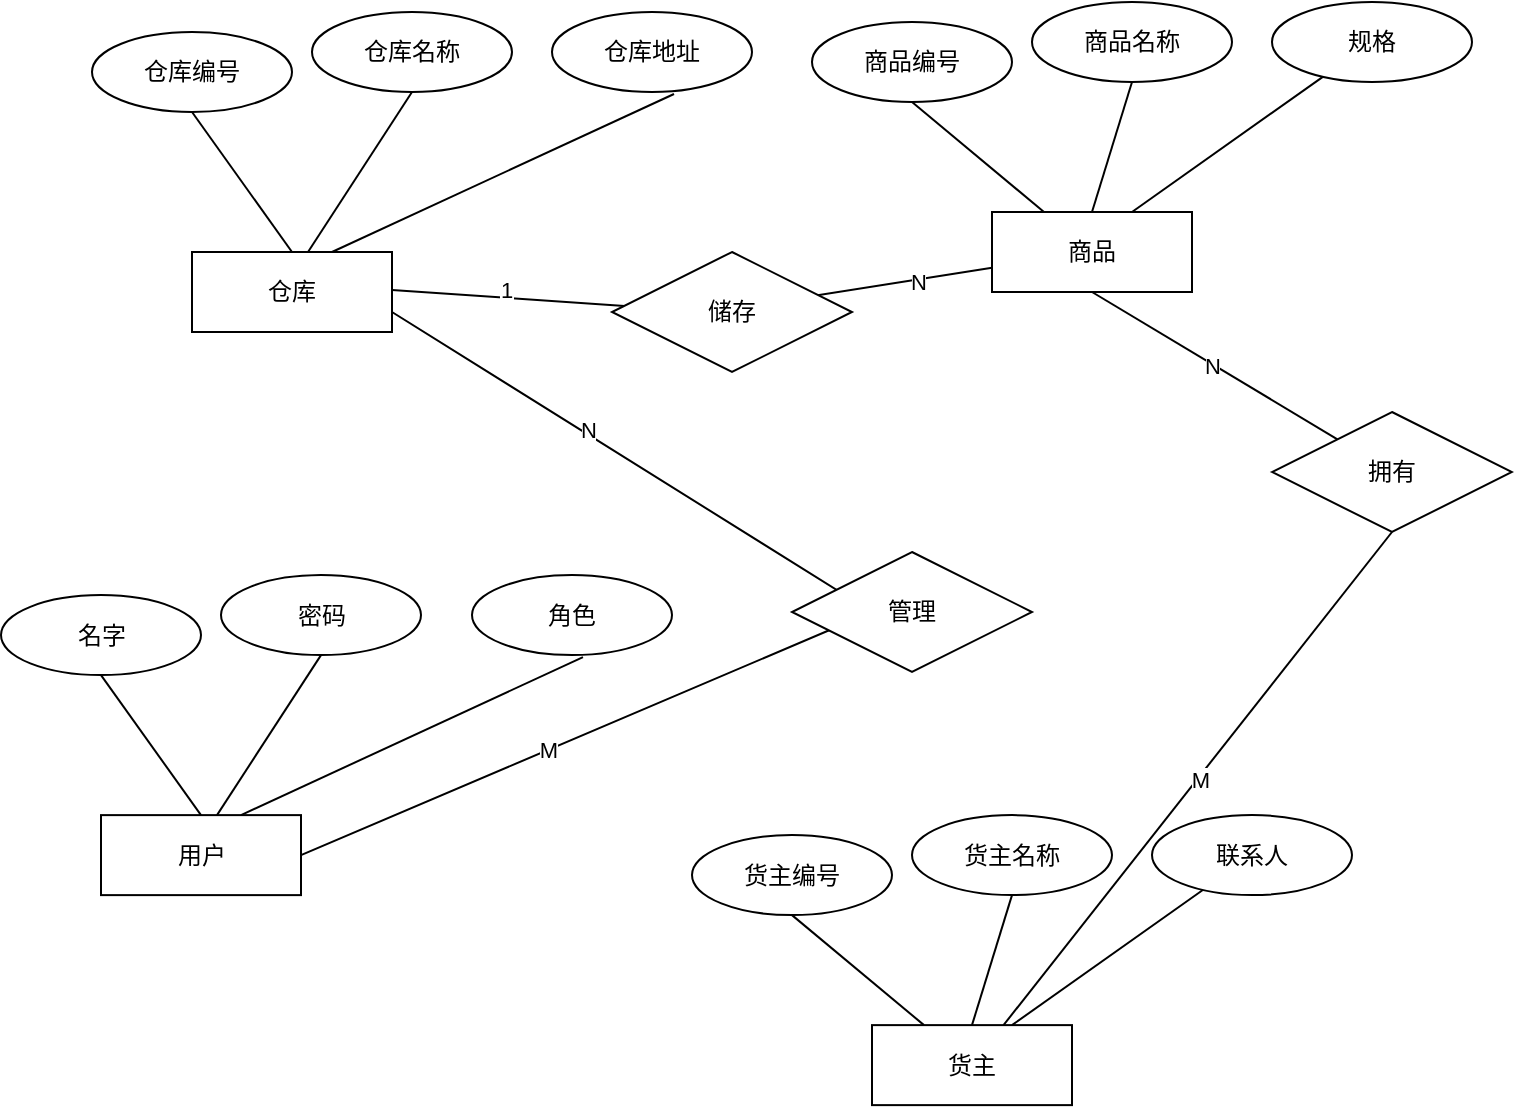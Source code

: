 <mxfile version="26.2.9" pages="2">
  <diagram name="第 1 页" id="iRl5-WZskhOR-WXAQhHo">
    <mxGraphModel dx="1428" dy="766" grid="1" gridSize="10" guides="1" tooltips="1" connect="1" arrows="1" fold="1" page="1" pageScale="1" pageWidth="827" pageHeight="1169" math="0" shadow="0">
      <root>
        <mxCell id="0" />
        <mxCell id="1" parent="0" />
        <mxCell id="xO7IIF5kWU0KsEjzhjzZ-7" value="仓库" style="whiteSpace=wrap;html=1;align=center;" parent="1" vertex="1">
          <mxGeometry x="130" y="330" width="100" height="40" as="geometry" />
        </mxCell>
        <mxCell id="xO7IIF5kWU0KsEjzhjzZ-9" value="" style="endArrow=none;html=1;rounded=0;exitX=0.5;exitY=0;exitDx=0;exitDy=0;" parent="1" source="xO7IIF5kWU0KsEjzhjzZ-7" edge="1">
          <mxGeometry relative="1" as="geometry">
            <mxPoint x="190" y="320" as="sourcePoint" />
            <mxPoint x="130" y="260" as="targetPoint" />
          </mxGeometry>
        </mxCell>
        <mxCell id="xO7IIF5kWU0KsEjzhjzZ-10" value="仓库编号" style="ellipse;whiteSpace=wrap;html=1;align=center;" parent="1" vertex="1">
          <mxGeometry x="80" y="220" width="100" height="40" as="geometry" />
        </mxCell>
        <mxCell id="xO7IIF5kWU0KsEjzhjzZ-11" value="仓库名称" style="ellipse;whiteSpace=wrap;html=1;align=center;" parent="1" vertex="1">
          <mxGeometry x="190" y="210" width="100" height="40" as="geometry" />
        </mxCell>
        <mxCell id="xO7IIF5kWU0KsEjzhjzZ-12" value="仓库地址" style="ellipse;whiteSpace=wrap;html=1;align=center;" parent="1" vertex="1">
          <mxGeometry x="310" y="210" width="100" height="40" as="geometry" />
        </mxCell>
        <mxCell id="xO7IIF5kWU0KsEjzhjzZ-13" value="" style="endArrow=none;html=1;rounded=0;entryX=0.5;entryY=1;entryDx=0;entryDy=0;" parent="1" target="xO7IIF5kWU0KsEjzhjzZ-11" edge="1">
          <mxGeometry relative="1" as="geometry">
            <mxPoint x="188" y="330" as="sourcePoint" />
            <mxPoint x="140" y="270" as="targetPoint" />
          </mxGeometry>
        </mxCell>
        <mxCell id="xO7IIF5kWU0KsEjzhjzZ-14" value="" style="endArrow=none;html=1;rounded=0;exitX=0.61;exitY=1.025;exitDx=0;exitDy=0;exitPerimeter=0;" parent="1" source="xO7IIF5kWU0KsEjzhjzZ-12" edge="1">
          <mxGeometry relative="1" as="geometry">
            <mxPoint x="200" y="350" as="sourcePoint" />
            <mxPoint x="200" y="330" as="targetPoint" />
          </mxGeometry>
        </mxCell>
        <mxCell id="cP_37kf4b1ZCx6mV_s7c-8" value="用户" style="whiteSpace=wrap;html=1;align=center;" vertex="1" parent="1">
          <mxGeometry x="84.5" y="611.56" width="100" height="40" as="geometry" />
        </mxCell>
        <mxCell id="cP_37kf4b1ZCx6mV_s7c-9" value="" style="endArrow=none;html=1;rounded=0;exitX=0.5;exitY=0;exitDx=0;exitDy=0;" edge="1" parent="1" source="cP_37kf4b1ZCx6mV_s7c-8">
          <mxGeometry relative="1" as="geometry">
            <mxPoint x="144.5" y="601.56" as="sourcePoint" />
            <mxPoint x="84.5" y="541.56" as="targetPoint" />
          </mxGeometry>
        </mxCell>
        <mxCell id="cP_37kf4b1ZCx6mV_s7c-10" value="名字" style="ellipse;whiteSpace=wrap;html=1;align=center;" vertex="1" parent="1">
          <mxGeometry x="34.5" y="501.56" width="100" height="40" as="geometry" />
        </mxCell>
        <mxCell id="cP_37kf4b1ZCx6mV_s7c-11" value="密码" style="ellipse;whiteSpace=wrap;html=1;align=center;" vertex="1" parent="1">
          <mxGeometry x="144.5" y="491.56" width="100" height="40" as="geometry" />
        </mxCell>
        <mxCell id="cP_37kf4b1ZCx6mV_s7c-12" value="角色" style="ellipse;whiteSpace=wrap;html=1;align=center;" vertex="1" parent="1">
          <mxGeometry x="270" y="491.56" width="100" height="40" as="geometry" />
        </mxCell>
        <mxCell id="cP_37kf4b1ZCx6mV_s7c-13" value="" style="endArrow=none;html=1;rounded=0;entryX=0.5;entryY=1;entryDx=0;entryDy=0;" edge="1" parent="1" target="cP_37kf4b1ZCx6mV_s7c-11">
          <mxGeometry relative="1" as="geometry">
            <mxPoint x="142.5" y="611.56" as="sourcePoint" />
            <mxPoint x="94.5" y="551.56" as="targetPoint" />
          </mxGeometry>
        </mxCell>
        <mxCell id="cP_37kf4b1ZCx6mV_s7c-14" value="" style="endArrow=none;html=1;rounded=0;exitX=0.61;exitY=1.025;exitDx=0;exitDy=0;exitPerimeter=0;" edge="1" parent="1">
          <mxGeometry relative="1" as="geometry">
            <mxPoint x="325.5" y="532.56" as="sourcePoint" />
            <mxPoint x="154.5" y="611.56" as="targetPoint" />
          </mxGeometry>
        </mxCell>
        <mxCell id="cP_37kf4b1ZCx6mV_s7c-15" value="" style="endArrow=none;html=1;rounded=0;entryX=1;entryY=0.5;entryDx=0;entryDy=0;exitX=1;exitY=0.75;exitDx=0;exitDy=0;" edge="1" parent="1" source="xO7IIF5kWU0KsEjzhjzZ-7" target="cP_37kf4b1ZCx6mV_s7c-8">
          <mxGeometry relative="1" as="geometry">
            <mxPoint x="240" y="360" as="sourcePoint" />
            <mxPoint x="750" y="450" as="targetPoint" />
            <Array as="points">
              <mxPoint x="470" y="510" />
            </Array>
          </mxGeometry>
        </mxCell>
        <mxCell id="cP_37kf4b1ZCx6mV_s7c-16" value="M" style="edgeLabel;html=1;align=center;verticalAlign=middle;resizable=0;points=[];" vertex="1" connectable="0" parent="cP_37kf4b1ZCx6mV_s7c-15">
          <mxGeometry x="0.549" relative="1" as="geometry">
            <mxPoint as="offset" />
          </mxGeometry>
        </mxCell>
        <mxCell id="cP_37kf4b1ZCx6mV_s7c-19" value="N" style="edgeLabel;html=1;align=center;verticalAlign=middle;resizable=0;points=[];" vertex="1" connectable="0" parent="cP_37kf4b1ZCx6mV_s7c-15">
          <mxGeometry x="-0.615" y="2" relative="1" as="geometry">
            <mxPoint as="offset" />
          </mxGeometry>
        </mxCell>
        <mxCell id="cP_37kf4b1ZCx6mV_s7c-18" value="管理" style="shape=rhombus;perimeter=rhombusPerimeter;whiteSpace=wrap;html=1;align=center;" vertex="1" parent="1">
          <mxGeometry x="430" y="480" width="120" height="60" as="geometry" />
        </mxCell>
        <mxCell id="cP_37kf4b1ZCx6mV_s7c-20" value="商品" style="whiteSpace=wrap;html=1;align=center;" vertex="1" parent="1">
          <mxGeometry x="530" y="310" width="100" height="40" as="geometry" />
        </mxCell>
        <mxCell id="cP_37kf4b1ZCx6mV_s7c-21" value="商品编号" style="ellipse;whiteSpace=wrap;html=1;align=center;" vertex="1" parent="1">
          <mxGeometry x="440" y="215" width="100" height="40" as="geometry" />
        </mxCell>
        <mxCell id="cP_37kf4b1ZCx6mV_s7c-22" value="商品名称" style="ellipse;whiteSpace=wrap;html=1;align=center;" vertex="1" parent="1">
          <mxGeometry x="550" y="205" width="100" height="40" as="geometry" />
        </mxCell>
        <mxCell id="cP_37kf4b1ZCx6mV_s7c-23" value="规格" style="ellipse;whiteSpace=wrap;html=1;align=center;" vertex="1" parent="1">
          <mxGeometry x="670" y="205" width="100" height="40" as="geometry" />
        </mxCell>
        <mxCell id="cP_37kf4b1ZCx6mV_s7c-24" value="" style="endArrow=none;html=1;rounded=0;exitX=0.5;exitY=1;exitDx=0;exitDy=0;" edge="1" parent="1" source="cP_37kf4b1ZCx6mV_s7c-21" target="cP_37kf4b1ZCx6mV_s7c-20">
          <mxGeometry relative="1" as="geometry">
            <mxPoint x="490" y="260" as="sourcePoint" />
            <mxPoint x="900" y="450" as="targetPoint" />
          </mxGeometry>
        </mxCell>
        <mxCell id="cP_37kf4b1ZCx6mV_s7c-25" value="" style="endArrow=none;html=1;rounded=0;exitX=0.5;exitY=1;exitDx=0;exitDy=0;entryX=0.5;entryY=0;entryDx=0;entryDy=0;" edge="1" parent="1" source="cP_37kf4b1ZCx6mV_s7c-22" target="cP_37kf4b1ZCx6mV_s7c-20">
          <mxGeometry relative="1" as="geometry">
            <mxPoint x="500" y="265" as="sourcePoint" />
            <mxPoint x="566" y="320" as="targetPoint" />
          </mxGeometry>
        </mxCell>
        <mxCell id="cP_37kf4b1ZCx6mV_s7c-26" value="" style="endArrow=none;html=1;rounded=0;" edge="1" parent="1" source="cP_37kf4b1ZCx6mV_s7c-23">
          <mxGeometry relative="1" as="geometry">
            <mxPoint x="610" y="255" as="sourcePoint" />
            <mxPoint x="600" y="310" as="targetPoint" />
          </mxGeometry>
        </mxCell>
        <mxCell id="cP_37kf4b1ZCx6mV_s7c-27" value="" style="endArrow=none;html=1;rounded=0;" edge="1" parent="1" target="cP_37kf4b1ZCx6mV_s7c-20">
          <mxGeometry relative="1" as="geometry">
            <mxPoint x="230" y="349" as="sourcePoint" />
            <mxPoint x="390" y="349" as="targetPoint" />
            <Array as="points">
              <mxPoint x="390" y="360" />
            </Array>
          </mxGeometry>
        </mxCell>
        <mxCell id="cP_37kf4b1ZCx6mV_s7c-29" value="1" style="edgeLabel;html=1;align=center;verticalAlign=middle;resizable=0;points=[];" vertex="1" connectable="0" parent="cP_37kf4b1ZCx6mV_s7c-27">
          <mxGeometry x="-0.624" y="4" relative="1" as="geometry">
            <mxPoint as="offset" />
          </mxGeometry>
        </mxCell>
        <mxCell id="cP_37kf4b1ZCx6mV_s7c-30" value="N" style="edgeLabel;html=1;align=center;verticalAlign=middle;resizable=0;points=[];" vertex="1" connectable="0" parent="cP_37kf4b1ZCx6mV_s7c-27">
          <mxGeometry x="0.751" y="-1" relative="1" as="geometry">
            <mxPoint as="offset" />
          </mxGeometry>
        </mxCell>
        <mxCell id="cP_37kf4b1ZCx6mV_s7c-28" value="储存" style="shape=rhombus;perimeter=rhombusPerimeter;whiteSpace=wrap;html=1;align=center;" vertex="1" parent="1">
          <mxGeometry x="340" y="330" width="120" height="60" as="geometry" />
        </mxCell>
        <mxCell id="cP_37kf4b1ZCx6mV_s7c-31" value="货主" style="whiteSpace=wrap;html=1;align=center;" vertex="1" parent="1">
          <mxGeometry x="470" y="716.56" width="100" height="40" as="geometry" />
        </mxCell>
        <mxCell id="cP_37kf4b1ZCx6mV_s7c-32" value="货主编号" style="ellipse;whiteSpace=wrap;html=1;align=center;" vertex="1" parent="1">
          <mxGeometry x="380" y="621.56" width="100" height="40" as="geometry" />
        </mxCell>
        <mxCell id="cP_37kf4b1ZCx6mV_s7c-33" value="货主名称" style="ellipse;whiteSpace=wrap;html=1;align=center;" vertex="1" parent="1">
          <mxGeometry x="490" y="611.56" width="100" height="40" as="geometry" />
        </mxCell>
        <mxCell id="cP_37kf4b1ZCx6mV_s7c-34" value="联系人" style="ellipse;whiteSpace=wrap;html=1;align=center;" vertex="1" parent="1">
          <mxGeometry x="610" y="611.56" width="100" height="40" as="geometry" />
        </mxCell>
        <mxCell id="cP_37kf4b1ZCx6mV_s7c-35" value="" style="endArrow=none;html=1;rounded=0;exitX=0.5;exitY=1;exitDx=0;exitDy=0;" edge="1" parent="1" source="cP_37kf4b1ZCx6mV_s7c-32" target="cP_37kf4b1ZCx6mV_s7c-31">
          <mxGeometry relative="1" as="geometry">
            <mxPoint x="430" y="666.56" as="sourcePoint" />
            <mxPoint x="840" y="856.56" as="targetPoint" />
          </mxGeometry>
        </mxCell>
        <mxCell id="cP_37kf4b1ZCx6mV_s7c-36" value="" style="endArrow=none;html=1;rounded=0;exitX=0.5;exitY=1;exitDx=0;exitDy=0;entryX=0.5;entryY=0;entryDx=0;entryDy=0;" edge="1" parent="1" source="cP_37kf4b1ZCx6mV_s7c-33" target="cP_37kf4b1ZCx6mV_s7c-31">
          <mxGeometry relative="1" as="geometry">
            <mxPoint x="440" y="671.56" as="sourcePoint" />
            <mxPoint x="506" y="726.56" as="targetPoint" />
          </mxGeometry>
        </mxCell>
        <mxCell id="cP_37kf4b1ZCx6mV_s7c-37" value="" style="endArrow=none;html=1;rounded=0;" edge="1" parent="1" source="cP_37kf4b1ZCx6mV_s7c-34">
          <mxGeometry relative="1" as="geometry">
            <mxPoint x="550" y="661.56" as="sourcePoint" />
            <mxPoint x="540" y="716.56" as="targetPoint" />
          </mxGeometry>
        </mxCell>
        <mxCell id="cP_37kf4b1ZCx6mV_s7c-39" value="" style="endArrow=none;html=1;rounded=0;entryX=0.5;entryY=1;entryDx=0;entryDy=0;" edge="1" parent="1" source="cP_37kf4b1ZCx6mV_s7c-41" target="cP_37kf4b1ZCx6mV_s7c-20">
          <mxGeometry relative="1" as="geometry">
            <mxPoint x="670" y="470" as="sourcePoint" />
            <mxPoint x="830" y="470" as="targetPoint" />
            <Array as="points" />
          </mxGeometry>
        </mxCell>
        <mxCell id="cP_37kf4b1ZCx6mV_s7c-42" value="N" style="edgeLabel;html=1;align=center;verticalAlign=middle;resizable=0;points=[];" vertex="1" connectable="0" parent="cP_37kf4b1ZCx6mV_s7c-39">
          <mxGeometry x="0.018" y="1" relative="1" as="geometry">
            <mxPoint as="offset" />
          </mxGeometry>
        </mxCell>
        <mxCell id="cP_37kf4b1ZCx6mV_s7c-40" value="" style="endArrow=none;html=1;rounded=0;entryX=0.5;entryY=1;entryDx=0;entryDy=0;" edge="1" parent="1" source="cP_37kf4b1ZCx6mV_s7c-31" target="cP_37kf4b1ZCx6mV_s7c-41">
          <mxGeometry relative="1" as="geometry">
            <mxPoint x="652" y="685" as="sourcePoint" />
            <mxPoint x="580" y="350" as="targetPoint" />
            <Array as="points" />
          </mxGeometry>
        </mxCell>
        <mxCell id="cP_37kf4b1ZCx6mV_s7c-43" value="M" style="edgeLabel;html=1;align=center;verticalAlign=middle;resizable=0;points=[];" vertex="1" connectable="0" parent="cP_37kf4b1ZCx6mV_s7c-40">
          <mxGeometry x="-0.004" y="-1" relative="1" as="geometry">
            <mxPoint as="offset" />
          </mxGeometry>
        </mxCell>
        <mxCell id="cP_37kf4b1ZCx6mV_s7c-41" value="拥有" style="shape=rhombus;perimeter=rhombusPerimeter;whiteSpace=wrap;html=1;align=center;" vertex="1" parent="1">
          <mxGeometry x="670" y="410" width="120" height="60" as="geometry" />
        </mxCell>
      </root>
    </mxGraphModel>
  </diagram>
  <diagram id="1rXLoHWWc9XeZz1ofWJr" name="第 2 页">
    <mxGraphModel dx="1428" dy="766" grid="1" gridSize="10" guides="1" tooltips="1" connect="1" arrows="1" fold="1" page="1" pageScale="1" pageWidth="827" pageHeight="1169" math="0" shadow="0">
      <root>
        <mxCell id="0" />
        <mxCell id="1" parent="0" />
      </root>
    </mxGraphModel>
  </diagram>
</mxfile>
